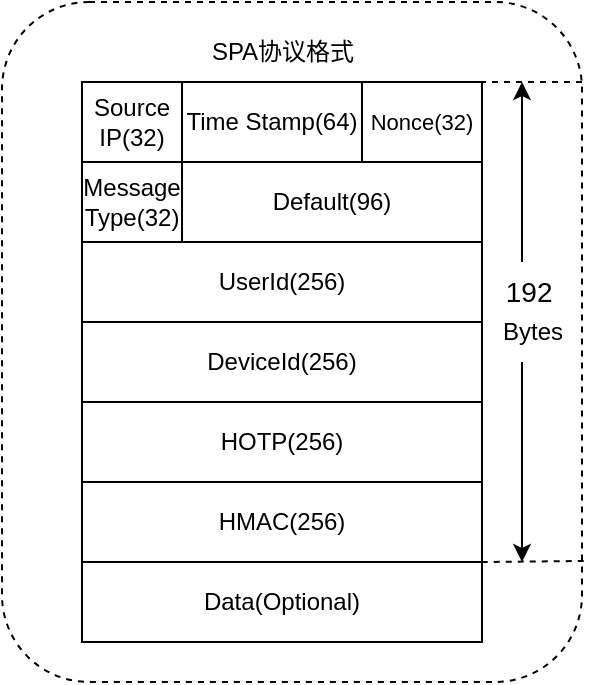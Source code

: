 <mxfile version="23.1.7" type="github">
  <diagram name="第 1 页" id="qGIdX1olKemFDS8tXgz6">
    <mxGraphModel dx="784" dy="400" grid="1" gridSize="10" guides="1" tooltips="1" connect="1" arrows="1" fold="1" page="1" pageScale="1" pageWidth="827" pageHeight="1169" math="0" shadow="0">
      <root>
        <mxCell id="0" />
        <mxCell id="1" parent="0" />
        <mxCell id="s9OYYba4y8QbkQLgZbTi-22" value="" style="rounded=1;whiteSpace=wrap;html=1;dashed=1;" parent="1" vertex="1">
          <mxGeometry x="120" y="210" width="290" height="340" as="geometry" />
        </mxCell>
        <mxCell id="s9OYYba4y8QbkQLgZbTi-2" value="&lt;font style=&quot;font-size: 12px;&quot;&gt;Source IP(32)&lt;/font&gt;" style="rounded=0;whiteSpace=wrap;html=1;" parent="1" vertex="1">
          <mxGeometry x="160" y="250" width="50" height="40" as="geometry" />
        </mxCell>
        <mxCell id="s9OYYba4y8QbkQLgZbTi-4" value="&lt;font style=&quot;font-size: 12px;&quot;&gt;Time Stamp(64)&lt;/font&gt;" style="rounded=0;whiteSpace=wrap;html=1;" parent="1" vertex="1">
          <mxGeometry x="210" y="250" width="90" height="40" as="geometry" />
        </mxCell>
        <mxCell id="s9OYYba4y8QbkQLgZbTi-5" value="&lt;font style=&quot;font-size: 11px;&quot;&gt;Nonce(32)&lt;/font&gt;" style="rounded=0;whiteSpace=wrap;html=1;" parent="1" vertex="1">
          <mxGeometry x="300" y="250" width="60" height="40" as="geometry" />
        </mxCell>
        <mxCell id="s9OYYba4y8QbkQLgZbTi-6" value="&lt;font style=&quot;font-size: 12px;&quot;&gt;Message Type(32)&lt;/font&gt;" style="rounded=0;whiteSpace=wrap;html=1;" parent="1" vertex="1">
          <mxGeometry x="160" y="290" width="50" height="40" as="geometry" />
        </mxCell>
        <mxCell id="s9OYYba4y8QbkQLgZbTi-7" value="&lt;font style=&quot;font-size: 12px;&quot;&gt;Default(96)&lt;/font&gt;" style="rounded=0;whiteSpace=wrap;html=1;" parent="1" vertex="1">
          <mxGeometry x="210" y="290" width="150" height="40" as="geometry" />
        </mxCell>
        <mxCell id="s9OYYba4y8QbkQLgZbTi-8" value="&lt;font style=&quot;font-size: 12px;&quot;&gt;UserId(256)&lt;/font&gt;" style="rounded=0;whiteSpace=wrap;html=1;" parent="1" vertex="1">
          <mxGeometry x="160" y="330" width="200" height="40" as="geometry" />
        </mxCell>
        <mxCell id="s9OYYba4y8QbkQLgZbTi-9" value="&lt;font style=&quot;font-size: 12px;&quot;&gt;DeviceId(256)&lt;/font&gt;" style="rounded=0;whiteSpace=wrap;html=1;" parent="1" vertex="1">
          <mxGeometry x="160" y="370" width="200" height="40" as="geometry" />
        </mxCell>
        <mxCell id="s9OYYba4y8QbkQLgZbTi-10" value="&lt;font style=&quot;font-size: 12px;&quot;&gt;HOTP(256)&lt;/font&gt;" style="rounded=0;whiteSpace=wrap;html=1;" parent="1" vertex="1">
          <mxGeometry x="160" y="410" width="200" height="40" as="geometry" />
        </mxCell>
        <mxCell id="s9OYYba4y8QbkQLgZbTi-11" value="&lt;font style=&quot;font-size: 12px;&quot;&gt;HMAC(256)&lt;/font&gt;" style="rounded=0;whiteSpace=wrap;html=1;" parent="1" vertex="1">
          <mxGeometry x="160" y="450" width="200" height="40" as="geometry" />
        </mxCell>
        <mxCell id="s9OYYba4y8QbkQLgZbTi-12" value="&lt;font style=&quot;font-size: 12px;&quot;&gt;Data(Optional)&lt;/font&gt;" style="rounded=0;whiteSpace=wrap;html=1;" parent="1" vertex="1">
          <mxGeometry x="160" y="490" width="200" height="40" as="geometry" />
        </mxCell>
        <mxCell id="s9OYYba4y8QbkQLgZbTi-18" value="" style="endArrow=classic;html=1;rounded=0;" parent="1" edge="1">
          <mxGeometry width="50" height="50" relative="1" as="geometry">
            <mxPoint x="380" y="340" as="sourcePoint" />
            <mxPoint x="380" y="250" as="targetPoint" />
          </mxGeometry>
        </mxCell>
        <mxCell id="s9OYYba4y8QbkQLgZbTi-19" value="&lt;font style=&quot;font-size: 14px;&quot;&gt;192&amp;nbsp;&lt;/font&gt;" style="text;html=1;align=center;verticalAlign=middle;resizable=0;points=[];autosize=1;strokeColor=none;fillColor=none;" parent="1" vertex="1">
          <mxGeometry x="360" y="340" width="50" height="30" as="geometry" />
        </mxCell>
        <mxCell id="s9OYYba4y8QbkQLgZbTi-20" value="" style="endArrow=classic;html=1;rounded=0;" parent="1" edge="1">
          <mxGeometry width="50" height="50" relative="1" as="geometry">
            <mxPoint x="380" y="390" as="sourcePoint" />
            <mxPoint x="380" y="490" as="targetPoint" />
          </mxGeometry>
        </mxCell>
        <mxCell id="s9OYYba4y8QbkQLgZbTi-23" value="SPA协议格式" style="text;html=1;align=center;verticalAlign=middle;resizable=0;points=[];autosize=1;strokeColor=none;fillColor=none;" parent="1" vertex="1">
          <mxGeometry x="215" y="220" width="90" height="30" as="geometry" />
        </mxCell>
        <mxCell id="25uc74MHek1rK1InN4yQ-1" value="Bytes" style="text;html=1;align=center;verticalAlign=middle;resizable=0;points=[];autosize=1;strokeColor=none;fillColor=none;" parent="1" vertex="1">
          <mxGeometry x="360" y="360" width="50" height="30" as="geometry" />
        </mxCell>
        <mxCell id="AJHgo6v1ZA7V8i6cKt8h-1" value="" style="endArrow=none;html=1;rounded=0;entryX=1;entryY=0;entryDx=0;entryDy=0;dashed=1;" edge="1" parent="1" target="s9OYYba4y8QbkQLgZbTi-5">
          <mxGeometry width="50" height="50" relative="1" as="geometry">
            <mxPoint x="410" y="250" as="sourcePoint" />
            <mxPoint x="70" y="320" as="targetPoint" />
          </mxGeometry>
        </mxCell>
        <mxCell id="AJHgo6v1ZA7V8i6cKt8h-2" value="" style="endArrow=none;html=1;rounded=0;entryX=1;entryY=0;entryDx=0;entryDy=0;dashed=1;exitX=1.003;exitY=0.822;exitDx=0;exitDy=0;exitPerimeter=0;" edge="1" parent="1" source="s9OYYba4y8QbkQLgZbTi-22">
          <mxGeometry width="50" height="50" relative="1" as="geometry">
            <mxPoint x="420" y="490" as="sourcePoint" />
            <mxPoint x="360" y="490" as="targetPoint" />
          </mxGeometry>
        </mxCell>
      </root>
    </mxGraphModel>
  </diagram>
</mxfile>
